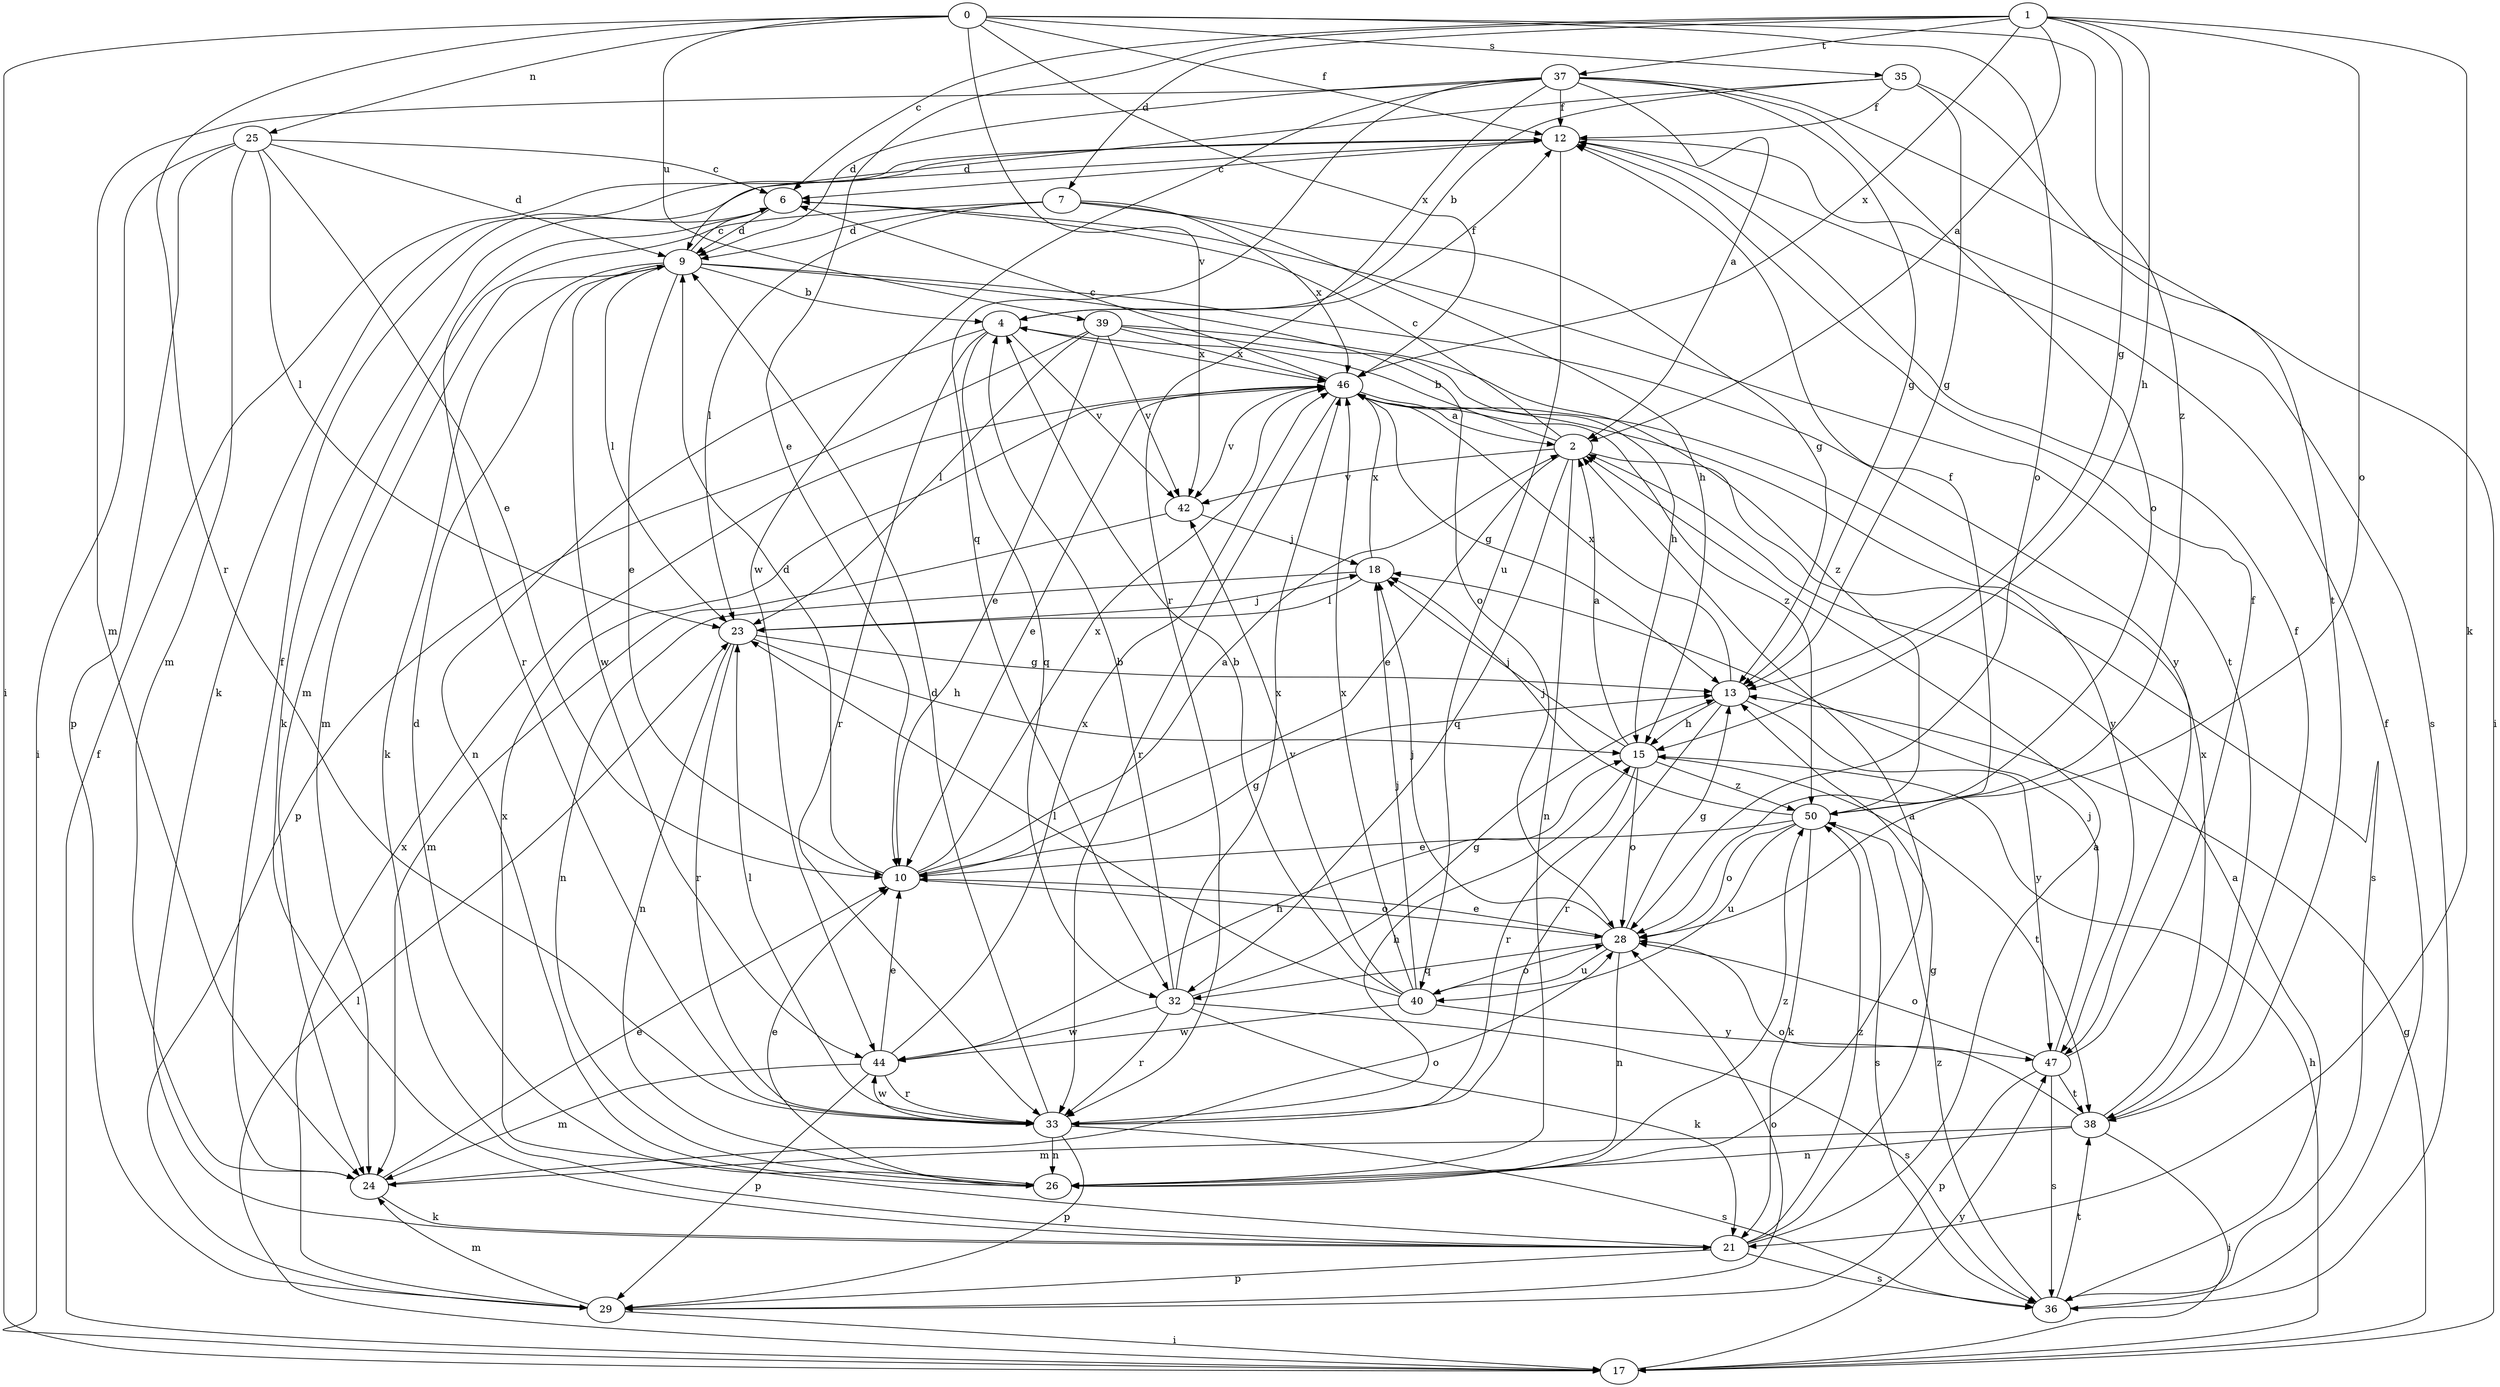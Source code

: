 strict digraph  {
0;
1;
2;
4;
6;
7;
9;
10;
12;
13;
15;
17;
18;
21;
23;
24;
25;
26;
28;
29;
32;
33;
35;
36;
37;
38;
39;
40;
42;
44;
46;
47;
50;
0 -> 12  [label=f];
0 -> 17  [label=i];
0 -> 25  [label=n];
0 -> 28  [label=o];
0 -> 33  [label=r];
0 -> 35  [label=s];
0 -> 39  [label=u];
0 -> 42  [label=v];
0 -> 46  [label=x];
0 -> 50  [label=z];
1 -> 2  [label=a];
1 -> 6  [label=c];
1 -> 7  [label=d];
1 -> 10  [label=e];
1 -> 13  [label=g];
1 -> 15  [label=h];
1 -> 21  [label=k];
1 -> 28  [label=o];
1 -> 37  [label=t];
1 -> 46  [label=x];
2 -> 4  [label=b];
2 -> 6  [label=c];
2 -> 10  [label=e];
2 -> 26  [label=n];
2 -> 32  [label=q];
2 -> 36  [label=s];
2 -> 42  [label=v];
4 -> 12  [label=f];
4 -> 26  [label=n];
4 -> 32  [label=q];
4 -> 33  [label=r];
4 -> 42  [label=v];
4 -> 46  [label=x];
6 -> 9  [label=d];
6 -> 21  [label=k];
6 -> 33  [label=r];
6 -> 38  [label=t];
7 -> 9  [label=d];
7 -> 13  [label=g];
7 -> 15  [label=h];
7 -> 23  [label=l];
7 -> 24  [label=m];
7 -> 46  [label=x];
9 -> 4  [label=b];
9 -> 6  [label=c];
9 -> 10  [label=e];
9 -> 21  [label=k];
9 -> 23  [label=l];
9 -> 24  [label=m];
9 -> 28  [label=o];
9 -> 44  [label=w];
9 -> 47  [label=y];
10 -> 2  [label=a];
10 -> 9  [label=d];
10 -> 13  [label=g];
10 -> 28  [label=o];
10 -> 46  [label=x];
12 -> 6  [label=c];
12 -> 21  [label=k];
12 -> 36  [label=s];
12 -> 40  [label=u];
13 -> 15  [label=h];
13 -> 33  [label=r];
13 -> 46  [label=x];
13 -> 47  [label=y];
15 -> 2  [label=a];
15 -> 18  [label=j];
15 -> 28  [label=o];
15 -> 33  [label=r];
15 -> 38  [label=t];
15 -> 50  [label=z];
17 -> 12  [label=f];
17 -> 13  [label=g];
17 -> 15  [label=h];
17 -> 23  [label=l];
17 -> 47  [label=y];
18 -> 23  [label=l];
18 -> 26  [label=n];
18 -> 46  [label=x];
21 -> 2  [label=a];
21 -> 13  [label=g];
21 -> 29  [label=p];
21 -> 36  [label=s];
21 -> 46  [label=x];
21 -> 50  [label=z];
23 -> 13  [label=g];
23 -> 15  [label=h];
23 -> 18  [label=j];
23 -> 26  [label=n];
23 -> 33  [label=r];
24 -> 10  [label=e];
24 -> 12  [label=f];
24 -> 21  [label=k];
24 -> 28  [label=o];
25 -> 6  [label=c];
25 -> 9  [label=d];
25 -> 10  [label=e];
25 -> 17  [label=i];
25 -> 23  [label=l];
25 -> 24  [label=m];
25 -> 29  [label=p];
26 -> 2  [label=a];
26 -> 9  [label=d];
26 -> 10  [label=e];
26 -> 50  [label=z];
28 -> 10  [label=e];
28 -> 13  [label=g];
28 -> 18  [label=j];
28 -> 26  [label=n];
28 -> 32  [label=q];
28 -> 40  [label=u];
29 -> 17  [label=i];
29 -> 24  [label=m];
29 -> 28  [label=o];
29 -> 46  [label=x];
32 -> 4  [label=b];
32 -> 13  [label=g];
32 -> 21  [label=k];
32 -> 33  [label=r];
32 -> 36  [label=s];
32 -> 44  [label=w];
32 -> 46  [label=x];
33 -> 9  [label=d];
33 -> 15  [label=h];
33 -> 23  [label=l];
33 -> 26  [label=n];
33 -> 29  [label=p];
33 -> 36  [label=s];
33 -> 44  [label=w];
35 -> 4  [label=b];
35 -> 9  [label=d];
35 -> 12  [label=f];
35 -> 13  [label=g];
35 -> 38  [label=t];
36 -> 2  [label=a];
36 -> 12  [label=f];
36 -> 38  [label=t];
36 -> 50  [label=z];
37 -> 2  [label=a];
37 -> 9  [label=d];
37 -> 12  [label=f];
37 -> 13  [label=g];
37 -> 17  [label=i];
37 -> 24  [label=m];
37 -> 28  [label=o];
37 -> 32  [label=q];
37 -> 33  [label=r];
37 -> 44  [label=w];
38 -> 12  [label=f];
38 -> 17  [label=i];
38 -> 24  [label=m];
38 -> 26  [label=n];
38 -> 28  [label=o];
38 -> 46  [label=x];
39 -> 10  [label=e];
39 -> 15  [label=h];
39 -> 23  [label=l];
39 -> 29  [label=p];
39 -> 42  [label=v];
39 -> 46  [label=x];
39 -> 50  [label=z];
40 -> 4  [label=b];
40 -> 18  [label=j];
40 -> 23  [label=l];
40 -> 28  [label=o];
40 -> 42  [label=v];
40 -> 44  [label=w];
40 -> 46  [label=x];
40 -> 47  [label=y];
42 -> 18  [label=j];
42 -> 24  [label=m];
44 -> 10  [label=e];
44 -> 15  [label=h];
44 -> 24  [label=m];
44 -> 29  [label=p];
44 -> 33  [label=r];
44 -> 46  [label=x];
46 -> 2  [label=a];
46 -> 6  [label=c];
46 -> 10  [label=e];
46 -> 13  [label=g];
46 -> 33  [label=r];
46 -> 42  [label=v];
46 -> 47  [label=y];
46 -> 50  [label=z];
47 -> 12  [label=f];
47 -> 18  [label=j];
47 -> 28  [label=o];
47 -> 29  [label=p];
47 -> 36  [label=s];
47 -> 38  [label=t];
50 -> 10  [label=e];
50 -> 12  [label=f];
50 -> 18  [label=j];
50 -> 21  [label=k];
50 -> 28  [label=o];
50 -> 36  [label=s];
50 -> 40  [label=u];
}
